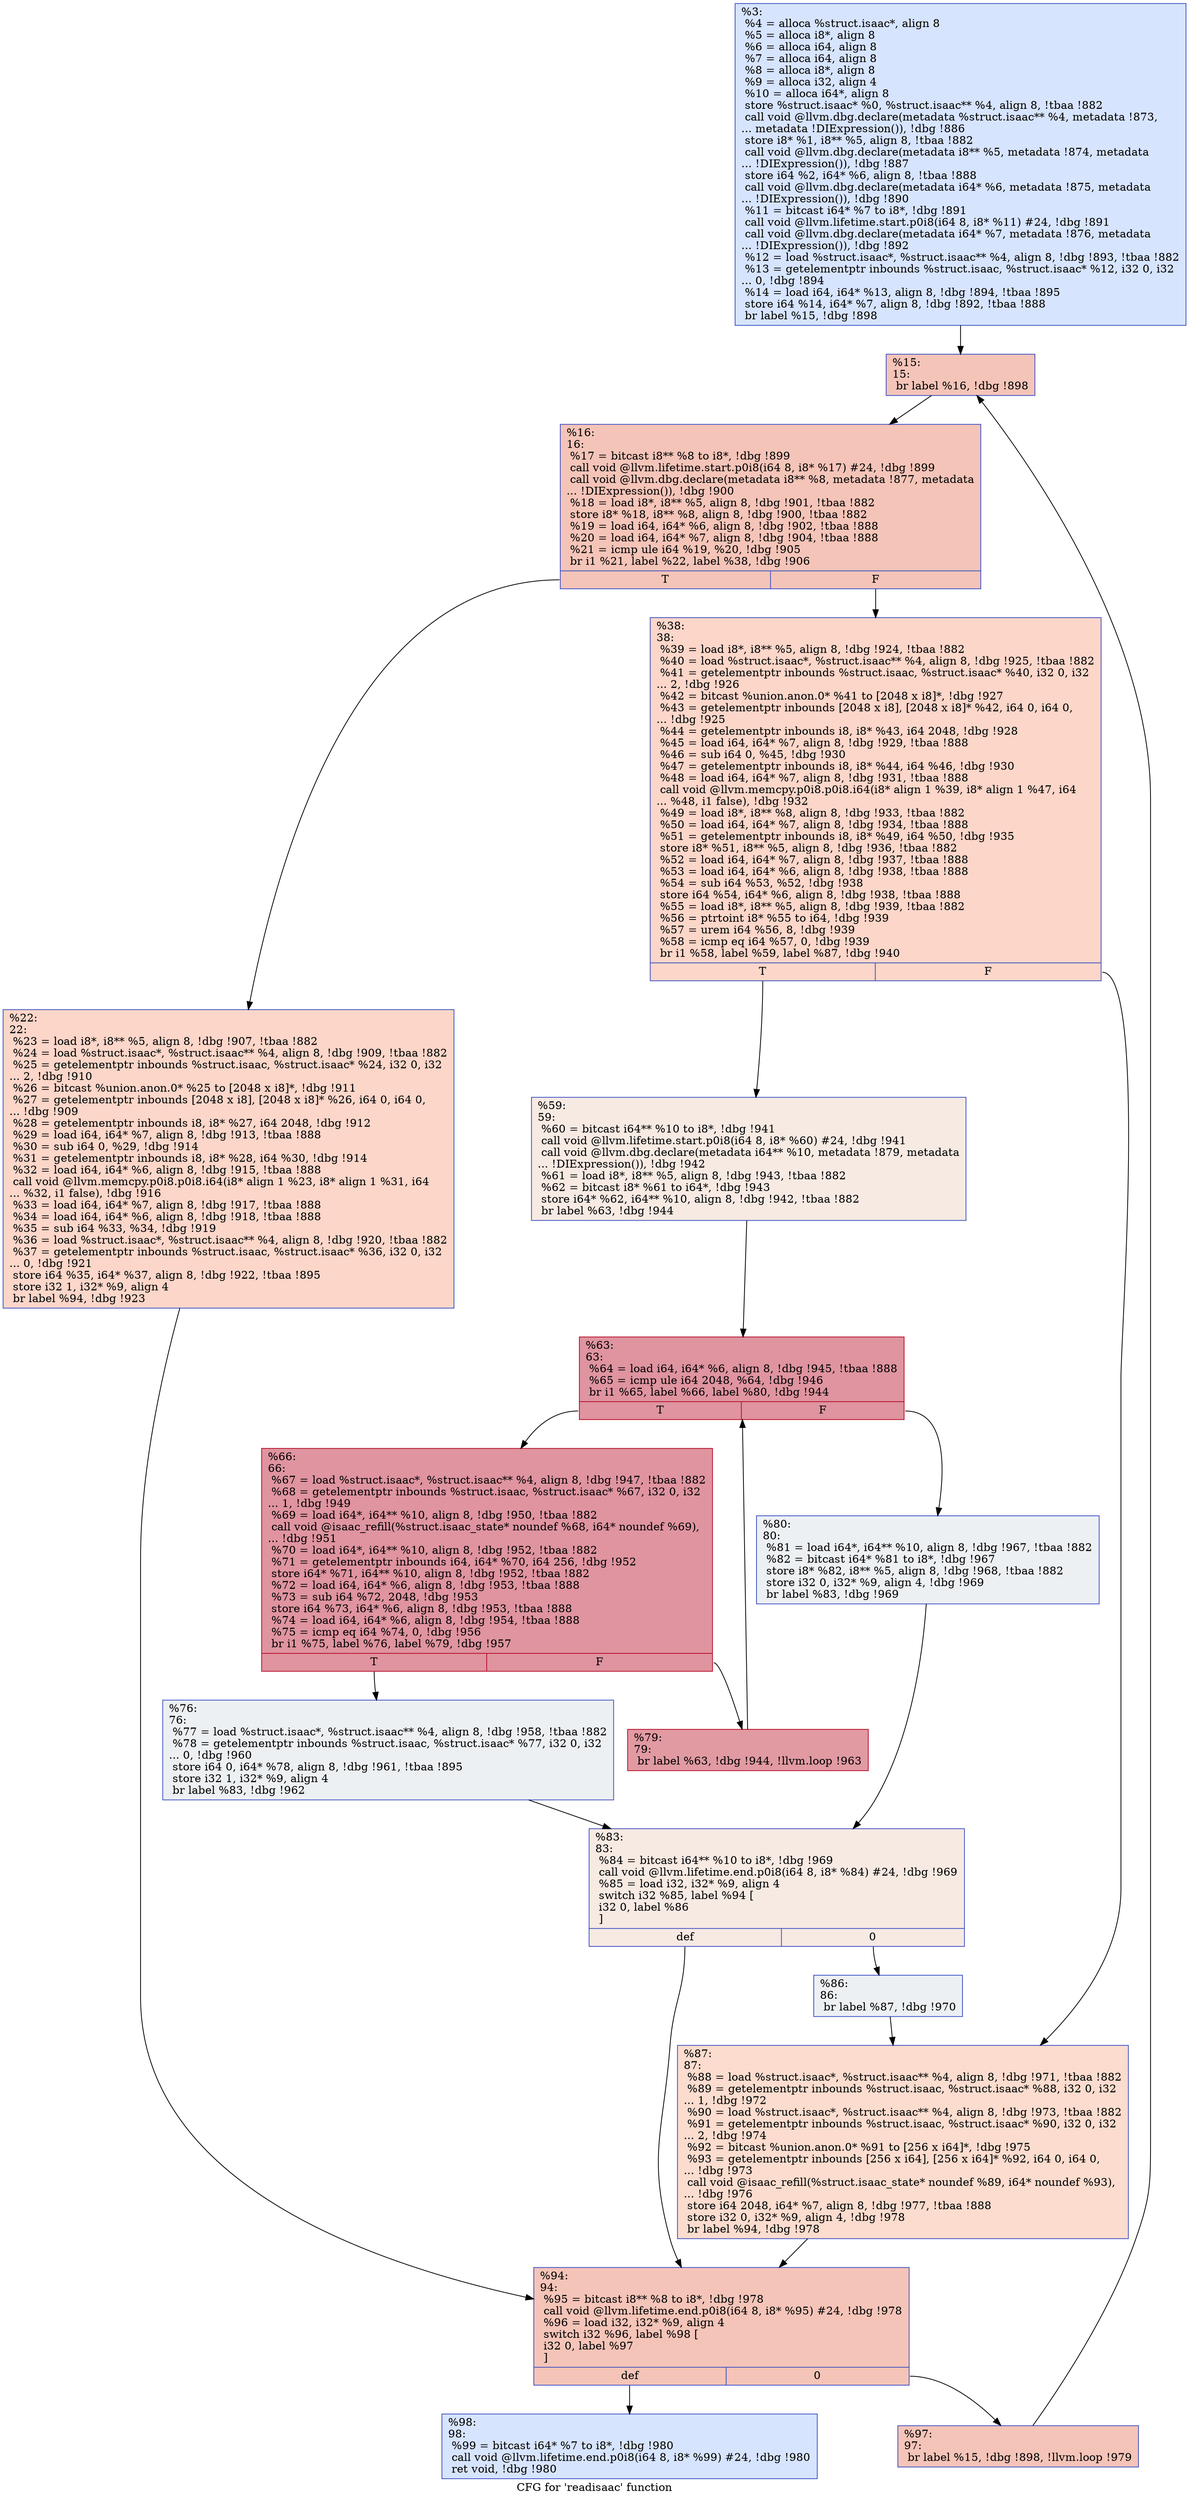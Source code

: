 digraph "CFG for 'readisaac' function" {
	label="CFG for 'readisaac' function";

	Node0x24f00f0 [shape=record,color="#3d50c3ff", style=filled, fillcolor="#a5c3fe70",label="{%3:\l  %4 = alloca %struct.isaac*, align 8\l  %5 = alloca i8*, align 8\l  %6 = alloca i64, align 8\l  %7 = alloca i64, align 8\l  %8 = alloca i8*, align 8\l  %9 = alloca i32, align 4\l  %10 = alloca i64*, align 8\l  store %struct.isaac* %0, %struct.isaac** %4, align 8, !tbaa !882\l  call void @llvm.dbg.declare(metadata %struct.isaac** %4, metadata !873,\l... metadata !DIExpression()), !dbg !886\l  store i8* %1, i8** %5, align 8, !tbaa !882\l  call void @llvm.dbg.declare(metadata i8** %5, metadata !874, metadata\l... !DIExpression()), !dbg !887\l  store i64 %2, i64* %6, align 8, !tbaa !888\l  call void @llvm.dbg.declare(metadata i64* %6, metadata !875, metadata\l... !DIExpression()), !dbg !890\l  %11 = bitcast i64* %7 to i8*, !dbg !891\l  call void @llvm.lifetime.start.p0i8(i64 8, i8* %11) #24, !dbg !891\l  call void @llvm.dbg.declare(metadata i64* %7, metadata !876, metadata\l... !DIExpression()), !dbg !892\l  %12 = load %struct.isaac*, %struct.isaac** %4, align 8, !dbg !893, !tbaa !882\l  %13 = getelementptr inbounds %struct.isaac, %struct.isaac* %12, i32 0, i32\l... 0, !dbg !894\l  %14 = load i64, i64* %13, align 8, !dbg !894, !tbaa !895\l  store i64 %14, i64* %7, align 8, !dbg !892, !tbaa !888\l  br label %15, !dbg !898\l}"];
	Node0x24f00f0 -> Node0x24f01d0;
	Node0x24f01d0 [shape=record,color="#3d50c3ff", style=filled, fillcolor="#e97a5f70",label="{%15:\l15:                                               \l  br label %16, !dbg !898\l}"];
	Node0x24f01d0 -> Node0x24f0220;
	Node0x24f0220 [shape=record,color="#3d50c3ff", style=filled, fillcolor="#e97a5f70",label="{%16:\l16:                                               \l  %17 = bitcast i8** %8 to i8*, !dbg !899\l  call void @llvm.lifetime.start.p0i8(i64 8, i8* %17) #24, !dbg !899\l  call void @llvm.dbg.declare(metadata i8** %8, metadata !877, metadata\l... !DIExpression()), !dbg !900\l  %18 = load i8*, i8** %5, align 8, !dbg !901, !tbaa !882\l  store i8* %18, i8** %8, align 8, !dbg !900, !tbaa !882\l  %19 = load i64, i64* %6, align 8, !dbg !902, !tbaa !888\l  %20 = load i64, i64* %7, align 8, !dbg !904, !tbaa !888\l  %21 = icmp ule i64 %19, %20, !dbg !905\l  br i1 %21, label %22, label %38, !dbg !906\l|{<s0>T|<s1>F}}"];
	Node0x24f0220:s0 -> Node0x24f0270;
	Node0x24f0220:s1 -> Node0x24f02c0;
	Node0x24f0270 [shape=record,color="#3d50c3ff", style=filled, fillcolor="#f6a38570",label="{%22:\l22:                                               \l  %23 = load i8*, i8** %5, align 8, !dbg !907, !tbaa !882\l  %24 = load %struct.isaac*, %struct.isaac** %4, align 8, !dbg !909, !tbaa !882\l  %25 = getelementptr inbounds %struct.isaac, %struct.isaac* %24, i32 0, i32\l... 2, !dbg !910\l  %26 = bitcast %union.anon.0* %25 to [2048 x i8]*, !dbg !911\l  %27 = getelementptr inbounds [2048 x i8], [2048 x i8]* %26, i64 0, i64 0,\l... !dbg !909\l  %28 = getelementptr inbounds i8, i8* %27, i64 2048, !dbg !912\l  %29 = load i64, i64* %7, align 8, !dbg !913, !tbaa !888\l  %30 = sub i64 0, %29, !dbg !914\l  %31 = getelementptr inbounds i8, i8* %28, i64 %30, !dbg !914\l  %32 = load i64, i64* %6, align 8, !dbg !915, !tbaa !888\l  call void @llvm.memcpy.p0i8.p0i8.i64(i8* align 1 %23, i8* align 1 %31, i64\l... %32, i1 false), !dbg !916\l  %33 = load i64, i64* %7, align 8, !dbg !917, !tbaa !888\l  %34 = load i64, i64* %6, align 8, !dbg !918, !tbaa !888\l  %35 = sub i64 %33, %34, !dbg !919\l  %36 = load %struct.isaac*, %struct.isaac** %4, align 8, !dbg !920, !tbaa !882\l  %37 = getelementptr inbounds %struct.isaac, %struct.isaac* %36, i32 0, i32\l... 0, !dbg !921\l  store i64 %35, i64* %37, align 8, !dbg !922, !tbaa !895\l  store i32 1, i32* %9, align 4\l  br label %94, !dbg !923\l}"];
	Node0x24f0270 -> Node0x24f05e0;
	Node0x24f02c0 [shape=record,color="#3d50c3ff", style=filled, fillcolor="#f6a38570",label="{%38:\l38:                                               \l  %39 = load i8*, i8** %5, align 8, !dbg !924, !tbaa !882\l  %40 = load %struct.isaac*, %struct.isaac** %4, align 8, !dbg !925, !tbaa !882\l  %41 = getelementptr inbounds %struct.isaac, %struct.isaac* %40, i32 0, i32\l... 2, !dbg !926\l  %42 = bitcast %union.anon.0* %41 to [2048 x i8]*, !dbg !927\l  %43 = getelementptr inbounds [2048 x i8], [2048 x i8]* %42, i64 0, i64 0,\l... !dbg !925\l  %44 = getelementptr inbounds i8, i8* %43, i64 2048, !dbg !928\l  %45 = load i64, i64* %7, align 8, !dbg !929, !tbaa !888\l  %46 = sub i64 0, %45, !dbg !930\l  %47 = getelementptr inbounds i8, i8* %44, i64 %46, !dbg !930\l  %48 = load i64, i64* %7, align 8, !dbg !931, !tbaa !888\l  call void @llvm.memcpy.p0i8.p0i8.i64(i8* align 1 %39, i8* align 1 %47, i64\l... %48, i1 false), !dbg !932\l  %49 = load i8*, i8** %8, align 8, !dbg !933, !tbaa !882\l  %50 = load i64, i64* %7, align 8, !dbg !934, !tbaa !888\l  %51 = getelementptr inbounds i8, i8* %49, i64 %50, !dbg !935\l  store i8* %51, i8** %5, align 8, !dbg !936, !tbaa !882\l  %52 = load i64, i64* %7, align 8, !dbg !937, !tbaa !888\l  %53 = load i64, i64* %6, align 8, !dbg !938, !tbaa !888\l  %54 = sub i64 %53, %52, !dbg !938\l  store i64 %54, i64* %6, align 8, !dbg !938, !tbaa !888\l  %55 = load i8*, i8** %5, align 8, !dbg !939, !tbaa !882\l  %56 = ptrtoint i8* %55 to i64, !dbg !939\l  %57 = urem i64 %56, 8, !dbg !939\l  %58 = icmp eq i64 %57, 0, !dbg !939\l  br i1 %58, label %59, label %87, !dbg !940\l|{<s0>T|<s1>F}}"];
	Node0x24f02c0:s0 -> Node0x24f0310;
	Node0x24f02c0:s1 -> Node0x24f0590;
	Node0x24f0310 [shape=record,color="#3d50c3ff", style=filled, fillcolor="#eed0c070",label="{%59:\l59:                                               \l  %60 = bitcast i64** %10 to i8*, !dbg !941\l  call void @llvm.lifetime.start.p0i8(i64 8, i8* %60) #24, !dbg !941\l  call void @llvm.dbg.declare(metadata i64** %10, metadata !879, metadata\l... !DIExpression()), !dbg !942\l  %61 = load i8*, i8** %5, align 8, !dbg !943, !tbaa !882\l  %62 = bitcast i8* %61 to i64*, !dbg !943\l  store i64* %62, i64** %10, align 8, !dbg !942, !tbaa !882\l  br label %63, !dbg !944\l}"];
	Node0x24f0310 -> Node0x24f0360;
	Node0x24f0360 [shape=record,color="#b70d28ff", style=filled, fillcolor="#b70d2870",label="{%63:\l63:                                               \l  %64 = load i64, i64* %6, align 8, !dbg !945, !tbaa !888\l  %65 = icmp ule i64 2048, %64, !dbg !946\l  br i1 %65, label %66, label %80, !dbg !944\l|{<s0>T|<s1>F}}"];
	Node0x24f0360:s0 -> Node0x24f03b0;
	Node0x24f0360:s1 -> Node0x24f04a0;
	Node0x24f03b0 [shape=record,color="#b70d28ff", style=filled, fillcolor="#b70d2870",label="{%66:\l66:                                               \l  %67 = load %struct.isaac*, %struct.isaac** %4, align 8, !dbg !947, !tbaa !882\l  %68 = getelementptr inbounds %struct.isaac, %struct.isaac* %67, i32 0, i32\l... 1, !dbg !949\l  %69 = load i64*, i64** %10, align 8, !dbg !950, !tbaa !882\l  call void @isaac_refill(%struct.isaac_state* noundef %68, i64* noundef %69),\l... !dbg !951\l  %70 = load i64*, i64** %10, align 8, !dbg !952, !tbaa !882\l  %71 = getelementptr inbounds i64, i64* %70, i64 256, !dbg !952\l  store i64* %71, i64** %10, align 8, !dbg !952, !tbaa !882\l  %72 = load i64, i64* %6, align 8, !dbg !953, !tbaa !888\l  %73 = sub i64 %72, 2048, !dbg !953\l  store i64 %73, i64* %6, align 8, !dbg !953, !tbaa !888\l  %74 = load i64, i64* %6, align 8, !dbg !954, !tbaa !888\l  %75 = icmp eq i64 %74, 0, !dbg !956\l  br i1 %75, label %76, label %79, !dbg !957\l|{<s0>T|<s1>F}}"];
	Node0x24f03b0:s0 -> Node0x24f0400;
	Node0x24f03b0:s1 -> Node0x24f0450;
	Node0x24f0400 [shape=record,color="#3d50c3ff", style=filled, fillcolor="#d6dce470",label="{%76:\l76:                                               \l  %77 = load %struct.isaac*, %struct.isaac** %4, align 8, !dbg !958, !tbaa !882\l  %78 = getelementptr inbounds %struct.isaac, %struct.isaac* %77, i32 0, i32\l... 0, !dbg !960\l  store i64 0, i64* %78, align 8, !dbg !961, !tbaa !895\l  store i32 1, i32* %9, align 4\l  br label %83, !dbg !962\l}"];
	Node0x24f0400 -> Node0x24f04f0;
	Node0x24f0450 [shape=record,color="#b70d28ff", style=filled, fillcolor="#bb1b2c70",label="{%79:\l79:                                               \l  br label %63, !dbg !944, !llvm.loop !963\l}"];
	Node0x24f0450 -> Node0x24f0360;
	Node0x24f04a0 [shape=record,color="#3d50c3ff", style=filled, fillcolor="#d6dce470",label="{%80:\l80:                                               \l  %81 = load i64*, i64** %10, align 8, !dbg !967, !tbaa !882\l  %82 = bitcast i64* %81 to i8*, !dbg !967\l  store i8* %82, i8** %5, align 8, !dbg !968, !tbaa !882\l  store i32 0, i32* %9, align 4, !dbg !969\l  br label %83, !dbg !969\l}"];
	Node0x24f04a0 -> Node0x24f04f0;
	Node0x24f04f0 [shape=record,color="#3d50c3ff", style=filled, fillcolor="#eed0c070",label="{%83:\l83:                                               \l  %84 = bitcast i64** %10 to i8*, !dbg !969\l  call void @llvm.lifetime.end.p0i8(i64 8, i8* %84) #24, !dbg !969\l  %85 = load i32, i32* %9, align 4\l  switch i32 %85, label %94 [\l    i32 0, label %86\l  ]\l|{<s0>def|<s1>0}}"];
	Node0x24f04f0:s0 -> Node0x24f05e0;
	Node0x24f04f0:s1 -> Node0x24f0540;
	Node0x24f0540 [shape=record,color="#3d50c3ff", style=filled, fillcolor="#d6dce470",label="{%86:\l86:                                               \l  br label %87, !dbg !970\l}"];
	Node0x24f0540 -> Node0x24f0590;
	Node0x24f0590 [shape=record,color="#3d50c3ff", style=filled, fillcolor="#f7af9170",label="{%87:\l87:                                               \l  %88 = load %struct.isaac*, %struct.isaac** %4, align 8, !dbg !971, !tbaa !882\l  %89 = getelementptr inbounds %struct.isaac, %struct.isaac* %88, i32 0, i32\l... 1, !dbg !972\l  %90 = load %struct.isaac*, %struct.isaac** %4, align 8, !dbg !973, !tbaa !882\l  %91 = getelementptr inbounds %struct.isaac, %struct.isaac* %90, i32 0, i32\l... 2, !dbg !974\l  %92 = bitcast %union.anon.0* %91 to [256 x i64]*, !dbg !975\l  %93 = getelementptr inbounds [256 x i64], [256 x i64]* %92, i64 0, i64 0,\l... !dbg !973\l  call void @isaac_refill(%struct.isaac_state* noundef %89, i64* noundef %93),\l... !dbg !976\l  store i64 2048, i64* %7, align 8, !dbg !977, !tbaa !888\l  store i32 0, i32* %9, align 4, !dbg !978\l  br label %94, !dbg !978\l}"];
	Node0x24f0590 -> Node0x24f05e0;
	Node0x24f05e0 [shape=record,color="#3d50c3ff", style=filled, fillcolor="#e97a5f70",label="{%94:\l94:                                               \l  %95 = bitcast i8** %8 to i8*, !dbg !978\l  call void @llvm.lifetime.end.p0i8(i64 8, i8* %95) #24, !dbg !978\l  %96 = load i32, i32* %9, align 4\l  switch i32 %96, label %98 [\l    i32 0, label %97\l  ]\l|{<s0>def|<s1>0}}"];
	Node0x24f05e0:s0 -> Node0x24f0680;
	Node0x24f05e0:s1 -> Node0x24f0630;
	Node0x24f0630 [shape=record,color="#3d50c3ff", style=filled, fillcolor="#e97a5f70",label="{%97:\l97:                                               \l  br label %15, !dbg !898, !llvm.loop !979\l}"];
	Node0x24f0630 -> Node0x24f01d0;
	Node0x24f0680 [shape=record,color="#3d50c3ff", style=filled, fillcolor="#a5c3fe70",label="{%98:\l98:                                               \l  %99 = bitcast i64* %7 to i8*, !dbg !980\l  call void @llvm.lifetime.end.p0i8(i64 8, i8* %99) #24, !dbg !980\l  ret void, !dbg !980\l}"];
}
